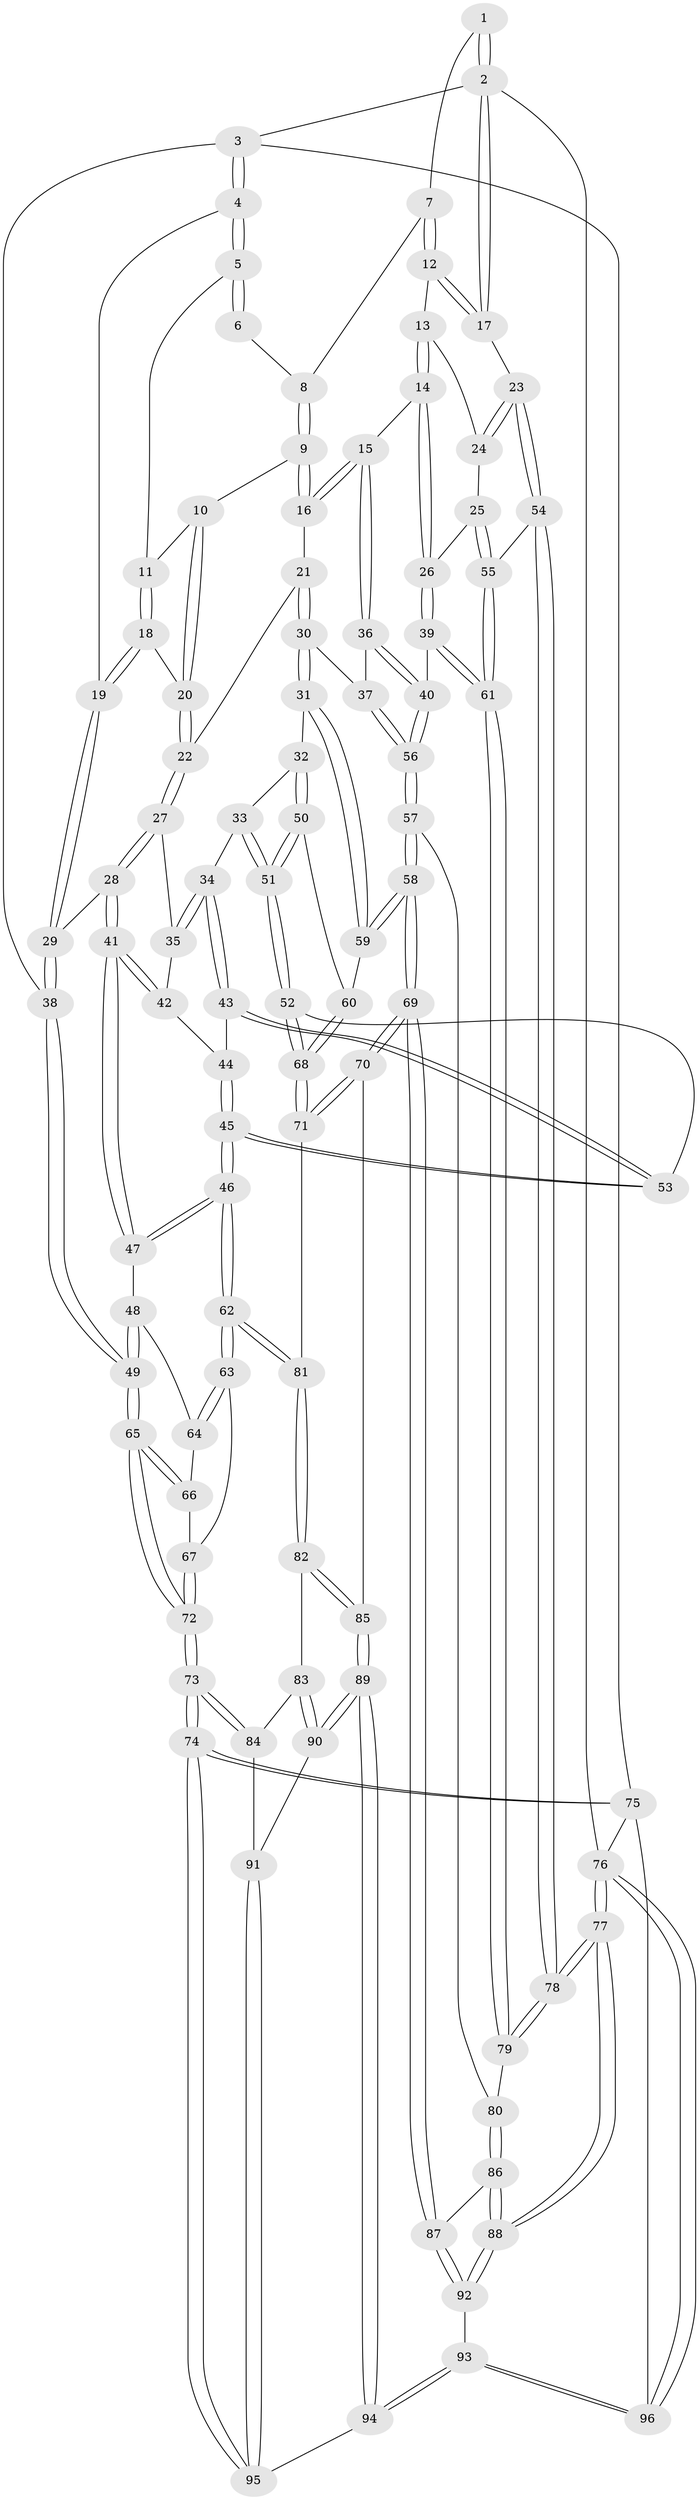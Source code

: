 // coarse degree distribution, {4: 0.42105263157894735, 8: 0.017543859649122806, 5: 0.38596491228070173, 3: 0.14035087719298245, 6: 0.03508771929824561}
// Generated by graph-tools (version 1.1) at 2025/42/03/06/25 10:42:26]
// undirected, 96 vertices, 237 edges
graph export_dot {
graph [start="1"]
  node [color=gray90,style=filled];
  1 [pos="+0.7932591473246366+0"];
  2 [pos="+1+0"];
  3 [pos="+0+0"];
  4 [pos="+0.20802010709812607+0"];
  5 [pos="+0.48852087927691956+0"];
  6 [pos="+0.5937981720858739+0"];
  7 [pos="+0.841596080523976+0"];
  8 [pos="+0.7075376903665367+0.07607754366078057"];
  9 [pos="+0.6439419101860149+0.1489849117180396"];
  10 [pos="+0.6359736931702321+0.14204051741972756"];
  11 [pos="+0.48886351321187993+0"];
  12 [pos="+0.8502556444017764+0.014927605149099799"];
  13 [pos="+0.8290058616795893+0.17632618653350918"];
  14 [pos="+0.7432906548544688+0.24893274805613122"];
  15 [pos="+0.7344896456877592+0.24986590634977798"];
  16 [pos="+0.7053010042470925+0.22430168477977938"];
  17 [pos="+1+0.17467318311563546"];
  18 [pos="+0.43453913177347725+0.20400401442133426"];
  19 [pos="+0.23826244175282857+0.2194956618519459"];
  20 [pos="+0.44571025304324+0.21455723214588912"];
  21 [pos="+0.4660998360435107+0.2463448490031516"];
  22 [pos="+0.45931529535425797+0.24217359875568162"];
  23 [pos="+1+0.2338837527164118"];
  24 [pos="+0.9349259915823462+0.20720038294642168"];
  25 [pos="+0.9069259460390247+0.3849319309363615"];
  26 [pos="+0.8598542557094357+0.3909943210244569"];
  27 [pos="+0.429252405033709+0.32246208717947"];
  28 [pos="+0.2305097768883449+0.29668120077431626"];
  29 [pos="+0.22557671549251987+0.23807446139402808"];
  30 [pos="+0.5895459390727246+0.3684641395428222"];
  31 [pos="+0.5788409618865085+0.3799215895339401"];
  32 [pos="+0.46235313155762375+0.40370191993508414"];
  33 [pos="+0.4520904713597155+0.40359383117518716"];
  34 [pos="+0.44332502027452697+0.40108469691846754"];
  35 [pos="+0.42014956230139894+0.3591419754251037"];
  36 [pos="+0.7171326084441338+0.27126118575805575"];
  37 [pos="+0.6255887519347094+0.36054021287048055"];
  38 [pos="+0+0.20722535217936264"];
  39 [pos="+0.8502394740567016+0.4184561778034486"];
  40 [pos="+0.7516622237766859+0.480298040910434"];
  41 [pos="+0.23145797123606157+0.322456595491509"];
  42 [pos="+0.3396128264965395+0.36715496374545753"];
  43 [pos="+0.3961910430452271+0.4556212739228964"];
  44 [pos="+0.3504692587103343+0.4014397649498999"];
  45 [pos="+0.29998643771756967+0.515358721284085"];
  46 [pos="+0.2929730608976293+0.5184689999507887"];
  47 [pos="+0.21923480000812923+0.35483487025287297"];
  48 [pos="+0.12235298275416163+0.42184465201757176"];
  49 [pos="+0+0.29337517744826985"];
  50 [pos="+0.5065854488433975+0.4798374236132042"];
  51 [pos="+0.47134397124177013+0.4966527292752995"];
  52 [pos="+0.4453653055322722+0.5280237647959687"];
  53 [pos="+0.3843688237850898+0.4888390520339871"];
  54 [pos="+1+0.35769364719530206"];
  55 [pos="+1+0.39531727878288075"];
  56 [pos="+0.7100927406877177+0.5250219679583255"];
  57 [pos="+0.7012079169328345+0.5873437487340187"];
  58 [pos="+0.6233417535163321+0.6328579930991021"];
  59 [pos="+0.5550741202144389+0.47543998127992204"];
  60 [pos="+0.5472586915311047+0.4766943873285573"];
  61 [pos="+0.8941098430010938+0.5756425512122662"];
  62 [pos="+0.2635720800016439+0.594216902254714"];
  63 [pos="+0.21907044403943685+0.5710471357906569"];
  64 [pos="+0.12150343818141465+0.43095611300247527"];
  65 [pos="+0+0.6143766630049553"];
  66 [pos="+0.1066502524381076+0.46098171313649866"];
  67 [pos="+0.09776419460572403+0.555962330599909"];
  68 [pos="+0.46050394210516166+0.5692379671319966"];
  69 [pos="+0.5876836035746604+0.6771404952092698"];
  70 [pos="+0.49316298584234425+0.6409654928333216"];
  71 [pos="+0.47794634759426957+0.6278047074946892"];
  72 [pos="+0+0.8110874955182914"];
  73 [pos="+0+0.8608869827884437"];
  74 [pos="+0+1"];
  75 [pos="+0+1"];
  76 [pos="+1+1"];
  77 [pos="+1+1"];
  78 [pos="+1+0.8434099331108325"];
  79 [pos="+0.8895136699268192+0.6204950461523928"];
  80 [pos="+0.8483805534709694+0.6266096013810196"];
  81 [pos="+0.26543736954351177+0.6044347369531273"];
  82 [pos="+0.2558282142199447+0.6358263799170322"];
  83 [pos="+0.24236990424212437+0.649781360316843"];
  84 [pos="+0.18423647467993381+0.6864576304371972"];
  85 [pos="+0.35909389748492176+0.7438881969928592"];
  86 [pos="+0.790017372947874+0.7712862229668118"];
  87 [pos="+0.5947216375624496+0.7603989644506235"];
  88 [pos="+0.9491870023586917+1"];
  89 [pos="+0.3659410977282898+0.8121758600964245"];
  90 [pos="+0.2715110366587149+0.7980273780819682"];
  91 [pos="+0.23846413497009228+0.8173574986389136"];
  92 [pos="+0.5795091722828295+0.8239511065305345"];
  93 [pos="+0.482898729075074+0.937259849163638"];
  94 [pos="+0.38489872606821823+0.8406066624551429"];
  95 [pos="+0.1822227133418542+0.8865174235859145"];
  96 [pos="+0.4451763276320426+1"];
  1 -- 2;
  1 -- 2;
  1 -- 7;
  2 -- 3;
  2 -- 17;
  2 -- 17;
  2 -- 76;
  3 -- 4;
  3 -- 4;
  3 -- 38;
  3 -- 75;
  4 -- 5;
  4 -- 5;
  4 -- 19;
  5 -- 6;
  5 -- 6;
  5 -- 11;
  6 -- 8;
  7 -- 8;
  7 -- 12;
  7 -- 12;
  8 -- 9;
  8 -- 9;
  9 -- 10;
  9 -- 16;
  9 -- 16;
  10 -- 11;
  10 -- 20;
  10 -- 20;
  11 -- 18;
  11 -- 18;
  12 -- 13;
  12 -- 17;
  12 -- 17;
  13 -- 14;
  13 -- 14;
  13 -- 24;
  14 -- 15;
  14 -- 26;
  14 -- 26;
  15 -- 16;
  15 -- 16;
  15 -- 36;
  15 -- 36;
  16 -- 21;
  17 -- 23;
  18 -- 19;
  18 -- 19;
  18 -- 20;
  19 -- 29;
  19 -- 29;
  20 -- 22;
  20 -- 22;
  21 -- 22;
  21 -- 30;
  21 -- 30;
  22 -- 27;
  22 -- 27;
  23 -- 24;
  23 -- 24;
  23 -- 54;
  23 -- 54;
  24 -- 25;
  25 -- 26;
  25 -- 55;
  25 -- 55;
  26 -- 39;
  26 -- 39;
  27 -- 28;
  27 -- 28;
  27 -- 35;
  28 -- 29;
  28 -- 41;
  28 -- 41;
  29 -- 38;
  29 -- 38;
  30 -- 31;
  30 -- 31;
  30 -- 37;
  31 -- 32;
  31 -- 59;
  31 -- 59;
  32 -- 33;
  32 -- 50;
  32 -- 50;
  33 -- 34;
  33 -- 51;
  33 -- 51;
  34 -- 35;
  34 -- 35;
  34 -- 43;
  34 -- 43;
  35 -- 42;
  36 -- 37;
  36 -- 40;
  36 -- 40;
  37 -- 56;
  37 -- 56;
  38 -- 49;
  38 -- 49;
  39 -- 40;
  39 -- 61;
  39 -- 61;
  40 -- 56;
  40 -- 56;
  41 -- 42;
  41 -- 42;
  41 -- 47;
  41 -- 47;
  42 -- 44;
  43 -- 44;
  43 -- 53;
  43 -- 53;
  44 -- 45;
  44 -- 45;
  45 -- 46;
  45 -- 46;
  45 -- 53;
  45 -- 53;
  46 -- 47;
  46 -- 47;
  46 -- 62;
  46 -- 62;
  47 -- 48;
  48 -- 49;
  48 -- 49;
  48 -- 64;
  49 -- 65;
  49 -- 65;
  50 -- 51;
  50 -- 51;
  50 -- 60;
  51 -- 52;
  51 -- 52;
  52 -- 53;
  52 -- 68;
  52 -- 68;
  54 -- 55;
  54 -- 78;
  54 -- 78;
  55 -- 61;
  55 -- 61;
  56 -- 57;
  56 -- 57;
  57 -- 58;
  57 -- 58;
  57 -- 80;
  58 -- 59;
  58 -- 59;
  58 -- 69;
  58 -- 69;
  59 -- 60;
  60 -- 68;
  60 -- 68;
  61 -- 79;
  61 -- 79;
  62 -- 63;
  62 -- 63;
  62 -- 81;
  62 -- 81;
  63 -- 64;
  63 -- 64;
  63 -- 67;
  64 -- 66;
  65 -- 66;
  65 -- 66;
  65 -- 72;
  65 -- 72;
  66 -- 67;
  67 -- 72;
  67 -- 72;
  68 -- 71;
  68 -- 71;
  69 -- 70;
  69 -- 70;
  69 -- 87;
  69 -- 87;
  70 -- 71;
  70 -- 71;
  70 -- 85;
  71 -- 81;
  72 -- 73;
  72 -- 73;
  73 -- 74;
  73 -- 74;
  73 -- 84;
  73 -- 84;
  74 -- 75;
  74 -- 75;
  74 -- 95;
  74 -- 95;
  75 -- 96;
  75 -- 76;
  76 -- 77;
  76 -- 77;
  76 -- 96;
  76 -- 96;
  77 -- 78;
  77 -- 78;
  77 -- 88;
  77 -- 88;
  78 -- 79;
  78 -- 79;
  79 -- 80;
  80 -- 86;
  80 -- 86;
  81 -- 82;
  81 -- 82;
  82 -- 83;
  82 -- 85;
  82 -- 85;
  83 -- 84;
  83 -- 90;
  83 -- 90;
  84 -- 91;
  85 -- 89;
  85 -- 89;
  86 -- 87;
  86 -- 88;
  86 -- 88;
  87 -- 92;
  87 -- 92;
  88 -- 92;
  88 -- 92;
  89 -- 90;
  89 -- 90;
  89 -- 94;
  89 -- 94;
  90 -- 91;
  91 -- 95;
  91 -- 95;
  92 -- 93;
  93 -- 94;
  93 -- 94;
  93 -- 96;
  93 -- 96;
  94 -- 95;
}
